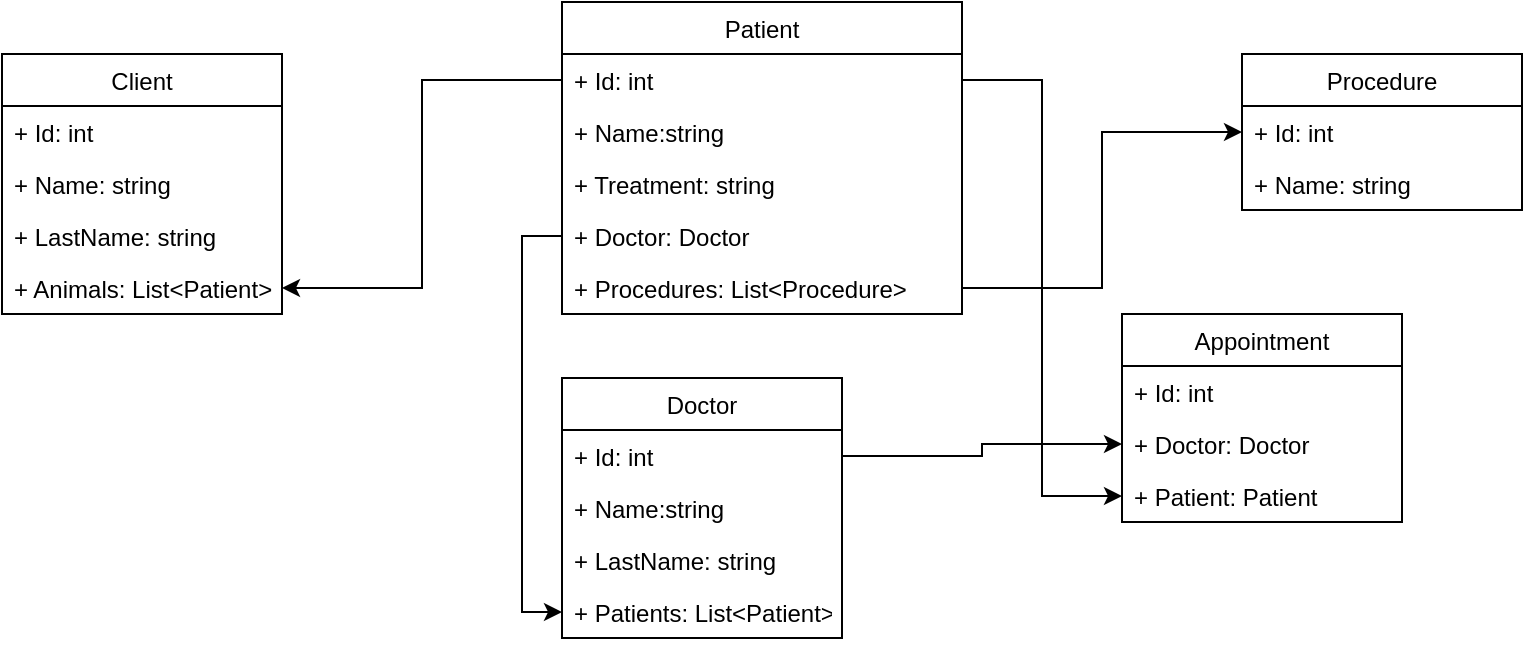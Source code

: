 <mxfile version="17.4.6" type="github">
  <diagram id="C5RBs43oDa-KdzZeNtuy" name="Page-1">
    <mxGraphModel dx="903" dy="430" grid="1" gridSize="10" guides="1" tooltips="1" connect="1" arrows="1" fold="1" page="1" pageScale="1" pageWidth="827" pageHeight="1169" math="0" shadow="0">
      <root>
        <mxCell id="WIyWlLk6GJQsqaUBKTNV-0" />
        <mxCell id="WIyWlLk6GJQsqaUBKTNV-1" parent="WIyWlLk6GJQsqaUBKTNV-0" />
        <mxCell id="7PlfNAMV6N5Xbh98Z-8n-0" value="Patient" style="swimlane;fontStyle=0;childLayout=stackLayout;horizontal=1;startSize=26;fillColor=none;horizontalStack=0;resizeParent=1;resizeParentMax=0;resizeLast=0;collapsible=1;marginBottom=0;" vertex="1" parent="WIyWlLk6GJQsqaUBKTNV-1">
          <mxGeometry x="300" y="22" width="200" height="156" as="geometry" />
        </mxCell>
        <mxCell id="7PlfNAMV6N5Xbh98Z-8n-1" value="+ Id: int&#xa;" style="text;strokeColor=none;fillColor=none;align=left;verticalAlign=top;spacingLeft=4;spacingRight=4;overflow=hidden;rotatable=0;points=[[0,0.5],[1,0.5]];portConstraint=eastwest;" vertex="1" parent="7PlfNAMV6N5Xbh98Z-8n-0">
          <mxGeometry y="26" width="200" height="26" as="geometry" />
        </mxCell>
        <mxCell id="7PlfNAMV6N5Xbh98Z-8n-2" value="+  Name:string" style="text;strokeColor=none;fillColor=none;align=left;verticalAlign=top;spacingLeft=4;spacingRight=4;overflow=hidden;rotatable=0;points=[[0,0.5],[1,0.5]];portConstraint=eastwest;" vertex="1" parent="7PlfNAMV6N5Xbh98Z-8n-0">
          <mxGeometry y="52" width="200" height="26" as="geometry" />
        </mxCell>
        <mxCell id="7PlfNAMV6N5Xbh98Z-8n-3" value="+ Treatment: string" style="text;strokeColor=none;fillColor=none;align=left;verticalAlign=top;spacingLeft=4;spacingRight=4;overflow=hidden;rotatable=0;points=[[0,0.5],[1,0.5]];portConstraint=eastwest;" vertex="1" parent="7PlfNAMV6N5Xbh98Z-8n-0">
          <mxGeometry y="78" width="200" height="26" as="geometry" />
        </mxCell>
        <mxCell id="7PlfNAMV6N5Xbh98Z-8n-4" value="+ Doctor: Doctor" style="text;strokeColor=none;fillColor=none;align=left;verticalAlign=top;spacingLeft=4;spacingRight=4;overflow=hidden;rotatable=0;points=[[0,0.5],[1,0.5]];portConstraint=eastwest;" vertex="1" parent="7PlfNAMV6N5Xbh98Z-8n-0">
          <mxGeometry y="104" width="200" height="26" as="geometry" />
        </mxCell>
        <mxCell id="7PlfNAMV6N5Xbh98Z-8n-5" value="+ Procedures: List&lt;Procedure&gt;" style="text;strokeColor=none;fillColor=none;align=left;verticalAlign=top;spacingLeft=4;spacingRight=4;overflow=hidden;rotatable=0;points=[[0,0.5],[1,0.5]];portConstraint=eastwest;" vertex="1" parent="7PlfNAMV6N5Xbh98Z-8n-0">
          <mxGeometry y="130" width="200" height="26" as="geometry" />
        </mxCell>
        <mxCell id="7PlfNAMV6N5Xbh98Z-8n-7" value="Procedure" style="swimlane;fontStyle=0;childLayout=stackLayout;horizontal=1;startSize=26;fillColor=none;horizontalStack=0;resizeParent=1;resizeParentMax=0;resizeLast=0;collapsible=1;marginBottom=0;" vertex="1" parent="WIyWlLk6GJQsqaUBKTNV-1">
          <mxGeometry x="640" y="48" width="140" height="78" as="geometry" />
        </mxCell>
        <mxCell id="7PlfNAMV6N5Xbh98Z-8n-8" value="+ Id: int" style="text;strokeColor=none;fillColor=none;align=left;verticalAlign=top;spacingLeft=4;spacingRight=4;overflow=hidden;rotatable=0;points=[[0,0.5],[1,0.5]];portConstraint=eastwest;" vertex="1" parent="7PlfNAMV6N5Xbh98Z-8n-7">
          <mxGeometry y="26" width="140" height="26" as="geometry" />
        </mxCell>
        <mxCell id="7PlfNAMV6N5Xbh98Z-8n-9" value="+ Name: string" style="text;strokeColor=none;fillColor=none;align=left;verticalAlign=top;spacingLeft=4;spacingRight=4;overflow=hidden;rotatable=0;points=[[0,0.5],[1,0.5]];portConstraint=eastwest;" vertex="1" parent="7PlfNAMV6N5Xbh98Z-8n-7">
          <mxGeometry y="52" width="140" height="26" as="geometry" />
        </mxCell>
        <mxCell id="7PlfNAMV6N5Xbh98Z-8n-11" style="edgeStyle=orthogonalEdgeStyle;rounded=0;orthogonalLoop=1;jettySize=auto;html=1;entryX=0;entryY=0.5;entryDx=0;entryDy=0;" edge="1" parent="WIyWlLk6GJQsqaUBKTNV-1" source="7PlfNAMV6N5Xbh98Z-8n-5" target="7PlfNAMV6N5Xbh98Z-8n-8">
          <mxGeometry relative="1" as="geometry" />
        </mxCell>
        <mxCell id="7PlfNAMV6N5Xbh98Z-8n-12" value="Client" style="swimlane;fontStyle=0;childLayout=stackLayout;horizontal=1;startSize=26;fillColor=none;horizontalStack=0;resizeParent=1;resizeParentMax=0;resizeLast=0;collapsible=1;marginBottom=0;" vertex="1" parent="WIyWlLk6GJQsqaUBKTNV-1">
          <mxGeometry x="20" y="48" width="140" height="130" as="geometry" />
        </mxCell>
        <mxCell id="7PlfNAMV6N5Xbh98Z-8n-13" value="+ Id: int    " style="text;strokeColor=none;fillColor=none;align=left;verticalAlign=top;spacingLeft=4;spacingRight=4;overflow=hidden;rotatable=0;points=[[0,0.5],[1,0.5]];portConstraint=eastwest;" vertex="1" parent="7PlfNAMV6N5Xbh98Z-8n-12">
          <mxGeometry y="26" width="140" height="26" as="geometry" />
        </mxCell>
        <mxCell id="7PlfNAMV6N5Xbh98Z-8n-14" value="+ Name: string" style="text;strokeColor=none;fillColor=none;align=left;verticalAlign=top;spacingLeft=4;spacingRight=4;overflow=hidden;rotatable=0;points=[[0,0.5],[1,0.5]];portConstraint=eastwest;" vertex="1" parent="7PlfNAMV6N5Xbh98Z-8n-12">
          <mxGeometry y="52" width="140" height="26" as="geometry" />
        </mxCell>
        <mxCell id="7PlfNAMV6N5Xbh98Z-8n-15" value="+ LastName: string" style="text;strokeColor=none;fillColor=none;align=left;verticalAlign=top;spacingLeft=4;spacingRight=4;overflow=hidden;rotatable=0;points=[[0,0.5],[1,0.5]];portConstraint=eastwest;" vertex="1" parent="7PlfNAMV6N5Xbh98Z-8n-12">
          <mxGeometry y="78" width="140" height="26" as="geometry" />
        </mxCell>
        <mxCell id="7PlfNAMV6N5Xbh98Z-8n-16" value="+ Animals: List&lt;Patient&gt;" style="text;strokeColor=none;fillColor=none;align=left;verticalAlign=top;spacingLeft=4;spacingRight=4;overflow=hidden;rotatable=0;points=[[0,0.5],[1,0.5]];portConstraint=eastwest;" vertex="1" parent="7PlfNAMV6N5Xbh98Z-8n-12">
          <mxGeometry y="104" width="140" height="26" as="geometry" />
        </mxCell>
        <mxCell id="7PlfNAMV6N5Xbh98Z-8n-18" style="edgeStyle=orthogonalEdgeStyle;rounded=0;orthogonalLoop=1;jettySize=auto;html=1;exitX=0;exitY=0.5;exitDx=0;exitDy=0;" edge="1" parent="WIyWlLk6GJQsqaUBKTNV-1" source="7PlfNAMV6N5Xbh98Z-8n-1" target="7PlfNAMV6N5Xbh98Z-8n-16">
          <mxGeometry relative="1" as="geometry">
            <mxPoint x="170" y="138.696" as="targetPoint" />
          </mxGeometry>
        </mxCell>
        <mxCell id="7PlfNAMV6N5Xbh98Z-8n-20" value="Doctor" style="swimlane;fontStyle=0;childLayout=stackLayout;horizontal=1;startSize=26;fillColor=none;horizontalStack=0;resizeParent=1;resizeParentMax=0;resizeLast=0;collapsible=1;marginBottom=0;" vertex="1" parent="WIyWlLk6GJQsqaUBKTNV-1">
          <mxGeometry x="300" y="210" width="140" height="130" as="geometry" />
        </mxCell>
        <mxCell id="7PlfNAMV6N5Xbh98Z-8n-21" value="+ Id: int" style="text;strokeColor=none;fillColor=none;align=left;verticalAlign=top;spacingLeft=4;spacingRight=4;overflow=hidden;rotatable=0;points=[[0,0.5],[1,0.5]];portConstraint=eastwest;" vertex="1" parent="7PlfNAMV6N5Xbh98Z-8n-20">
          <mxGeometry y="26" width="140" height="26" as="geometry" />
        </mxCell>
        <mxCell id="7PlfNAMV6N5Xbh98Z-8n-22" value="+  Name:string" style="text;strokeColor=none;fillColor=none;align=left;verticalAlign=top;spacingLeft=4;spacingRight=4;overflow=hidden;rotatable=0;points=[[0,0.5],[1,0.5]];portConstraint=eastwest;" vertex="1" parent="7PlfNAMV6N5Xbh98Z-8n-20">
          <mxGeometry y="52" width="140" height="26" as="geometry" />
        </mxCell>
        <mxCell id="7PlfNAMV6N5Xbh98Z-8n-23" value="+ LastName: string" style="text;strokeColor=none;fillColor=none;align=left;verticalAlign=top;spacingLeft=4;spacingRight=4;overflow=hidden;rotatable=0;points=[[0,0.5],[1,0.5]];portConstraint=eastwest;" vertex="1" parent="7PlfNAMV6N5Xbh98Z-8n-20">
          <mxGeometry y="78" width="140" height="26" as="geometry" />
        </mxCell>
        <mxCell id="7PlfNAMV6N5Xbh98Z-8n-24" value="+ Patients: List&lt;Patient&gt;" style="text;strokeColor=none;fillColor=none;align=left;verticalAlign=top;spacingLeft=4;spacingRight=4;overflow=hidden;rotatable=0;points=[[0,0.5],[1,0.5]];portConstraint=eastwest;" vertex="1" parent="7PlfNAMV6N5Xbh98Z-8n-20">
          <mxGeometry y="104" width="140" height="26" as="geometry" />
        </mxCell>
        <mxCell id="7PlfNAMV6N5Xbh98Z-8n-25" style="edgeStyle=orthogonalEdgeStyle;rounded=0;orthogonalLoop=1;jettySize=auto;html=1;exitX=0;exitY=0.5;exitDx=0;exitDy=0;entryX=0;entryY=0.5;entryDx=0;entryDy=0;" edge="1" parent="WIyWlLk6GJQsqaUBKTNV-1" source="7PlfNAMV6N5Xbh98Z-8n-4" target="7PlfNAMV6N5Xbh98Z-8n-24">
          <mxGeometry relative="1" as="geometry" />
        </mxCell>
        <mxCell id="7PlfNAMV6N5Xbh98Z-8n-30" value="Appointment" style="swimlane;fontStyle=0;childLayout=stackLayout;horizontal=1;startSize=26;fillColor=none;horizontalStack=0;resizeParent=1;resizeParentMax=0;resizeLast=0;collapsible=1;marginBottom=0;" vertex="1" parent="WIyWlLk6GJQsqaUBKTNV-1">
          <mxGeometry x="580" y="178" width="140" height="104" as="geometry" />
        </mxCell>
        <mxCell id="7PlfNAMV6N5Xbh98Z-8n-31" value="+ Id: int" style="text;strokeColor=none;fillColor=none;align=left;verticalAlign=top;spacingLeft=4;spacingRight=4;overflow=hidden;rotatable=0;points=[[0,0.5],[1,0.5]];portConstraint=eastwest;" vertex="1" parent="7PlfNAMV6N5Xbh98Z-8n-30">
          <mxGeometry y="26" width="140" height="26" as="geometry" />
        </mxCell>
        <mxCell id="7PlfNAMV6N5Xbh98Z-8n-32" value="+ Doctor: Doctor" style="text;strokeColor=none;fillColor=none;align=left;verticalAlign=top;spacingLeft=4;spacingRight=4;overflow=hidden;rotatable=0;points=[[0,0.5],[1,0.5]];portConstraint=eastwest;" vertex="1" parent="7PlfNAMV6N5Xbh98Z-8n-30">
          <mxGeometry y="52" width="140" height="26" as="geometry" />
        </mxCell>
        <mxCell id="7PlfNAMV6N5Xbh98Z-8n-33" value="+ Patient: Patient" style="text;strokeColor=none;fillColor=none;align=left;verticalAlign=top;spacingLeft=4;spacingRight=4;overflow=hidden;rotatable=0;points=[[0,0.5],[1,0.5]];portConstraint=eastwest;" vertex="1" parent="7PlfNAMV6N5Xbh98Z-8n-30">
          <mxGeometry y="78" width="140" height="26" as="geometry" />
        </mxCell>
        <mxCell id="7PlfNAMV6N5Xbh98Z-8n-34" style="edgeStyle=orthogonalEdgeStyle;rounded=0;orthogonalLoop=1;jettySize=auto;html=1;entryX=0;entryY=0.5;entryDx=0;entryDy=0;" edge="1" parent="WIyWlLk6GJQsqaUBKTNV-1" source="7PlfNAMV6N5Xbh98Z-8n-21" target="7PlfNAMV6N5Xbh98Z-8n-32">
          <mxGeometry relative="1" as="geometry" />
        </mxCell>
        <mxCell id="7PlfNAMV6N5Xbh98Z-8n-36" style="edgeStyle=orthogonalEdgeStyle;rounded=0;orthogonalLoop=1;jettySize=auto;html=1;entryX=0;entryY=0.5;entryDx=0;entryDy=0;" edge="1" parent="WIyWlLk6GJQsqaUBKTNV-1" source="7PlfNAMV6N5Xbh98Z-8n-1" target="7PlfNAMV6N5Xbh98Z-8n-33">
          <mxGeometry relative="1" as="geometry" />
        </mxCell>
      </root>
    </mxGraphModel>
  </diagram>
</mxfile>
